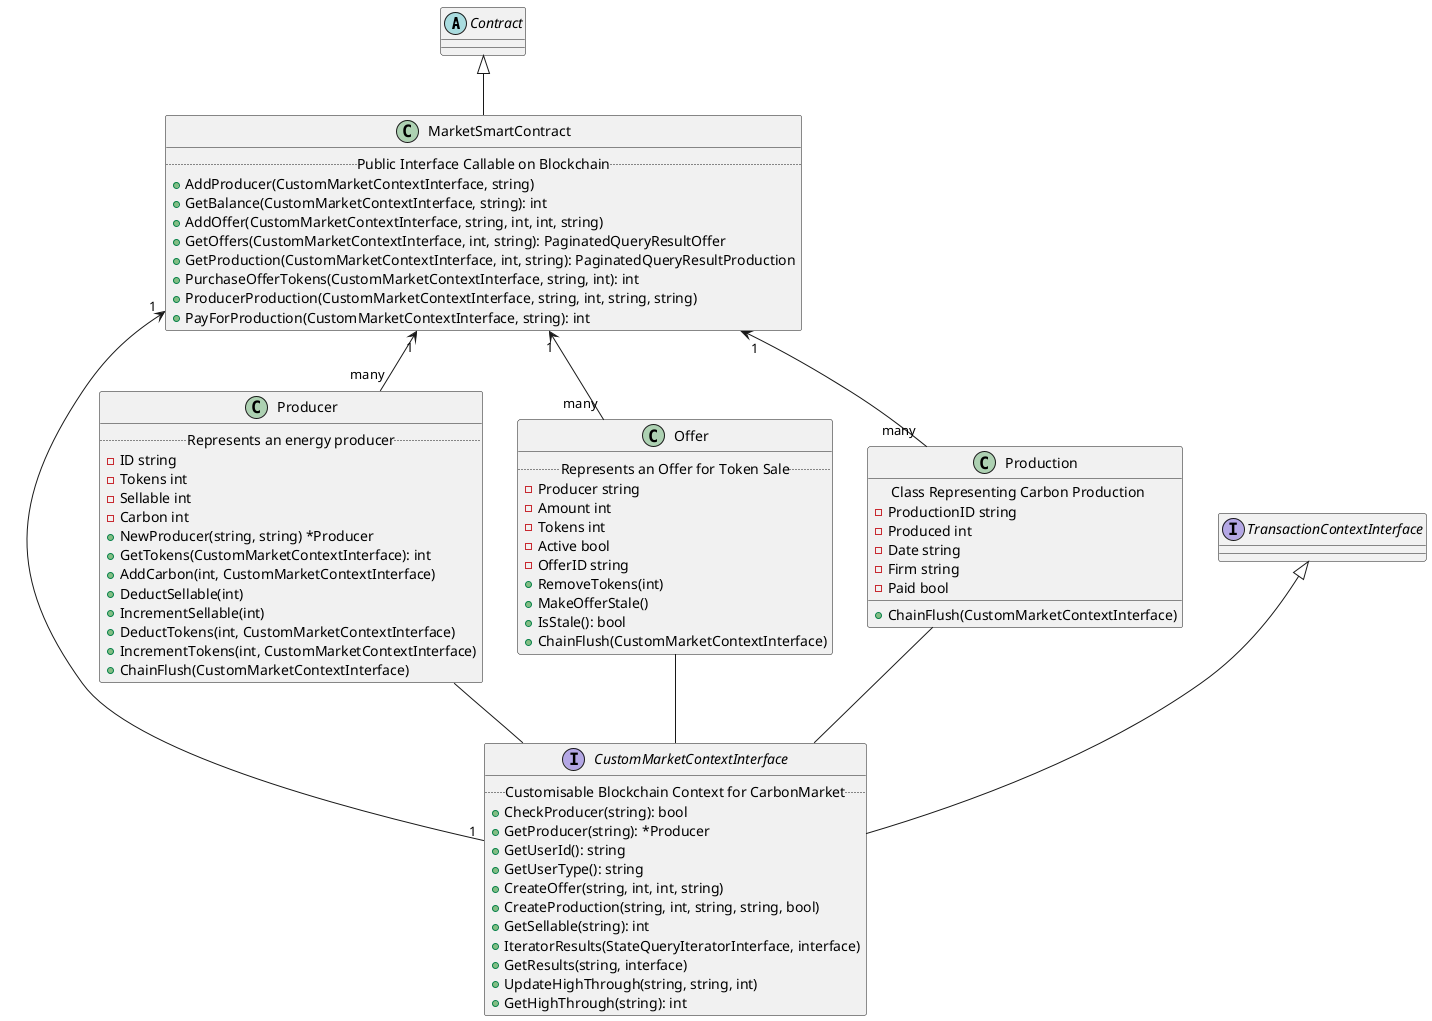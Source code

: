 @startuml ChaincodeClass
abstract class Contract
interface TransactionContextInterface
class MarketSmartContract {
    .. Public Interface Callable on Blockchain ..
    + AddProducer(CustomMarketContextInterface, string)
    + GetBalance(CustomMarketContextInterface, string): int
    + AddOffer(CustomMarketContextInterface, string, int, int, string)
    + GetOffers(CustomMarketContextInterface, int, string): PaginatedQueryResultOffer
    + GetProduction(CustomMarketContextInterface, int, string): PaginatedQueryResultProduction
    + PurchaseOfferTokens(CustomMarketContextInterface, string, int): int
    + ProducerProduction(CustomMarketContextInterface, string, int, string, string)
    + PayForProduction(CustomMarketContextInterface, string): int
}
interface CustomMarketContextInterface {
    .. Customisable Blockchain Context for CarbonMarket ..
    + CheckProducer(string): bool
    + GetProducer(string): *Producer
    + GetUserId(): string
    + GetUserType(): string
    + CreateOffer(string, int, int, string)
    + CreateProduction(string, int, string, string, bool)
    + GetSellable(string): int
    + IteratorResults(StateQueryIteratorInterface, interface)
    + GetResults(string, interface)
    + UpdateHighThrough(string, string, int)
    + GetHighThrough(string): int
}
class Producer {
    .. Represents an energy producer ..
    - ID string
    - Tokens int 
    - Sellable int
    - Carbon int
    + NewProducer(string, string) *Producer
    + GetTokens(CustomMarketContextInterface): int
    + AddCarbon(int, CustomMarketContextInterface)
    + DeductSellable(int)
    + IncrementSellable(int)
    + DeductTokens(int, CustomMarketContextInterface)
    + IncrementTokens(int, CustomMarketContextInterface)
    + ChainFlush(CustomMarketContextInterface)
}
class Offer {
    .. Represents an Offer for Token Sale ..
    - Producer string
    - Amount int 
    - Tokens int 
    - Active bool
    - OfferID string
    + RemoveTokens(int)
    + MakeOfferStale()
    + IsStale(): bool
    + ChainFlush(CustomMarketContextInterface)
}
class Production {
    .. Class Representing Carbon Production .. 
    - ProductionID string 
    - Produced int 
    - Date string 
    - Firm string 
    - Paid bool
    + ChainFlush(CustomMarketContextInterface)
}
Contract <|-- MarketSmartContract
TransactionContextInterface <|-- CustomMarketContextInterface
MarketSmartContract "1" <-- "1" CustomMarketContextInterface
MarketSmartContract "1" <-- "many" Producer
MarketSmartContract "1" <-- "many" Offer
MarketSmartContract "1" <-- "many" Production
Producer -- CustomMarketContextInterface
Offer -- CustomMarketContextInterface
Production -- CustomMarketContextInterface
@enduml